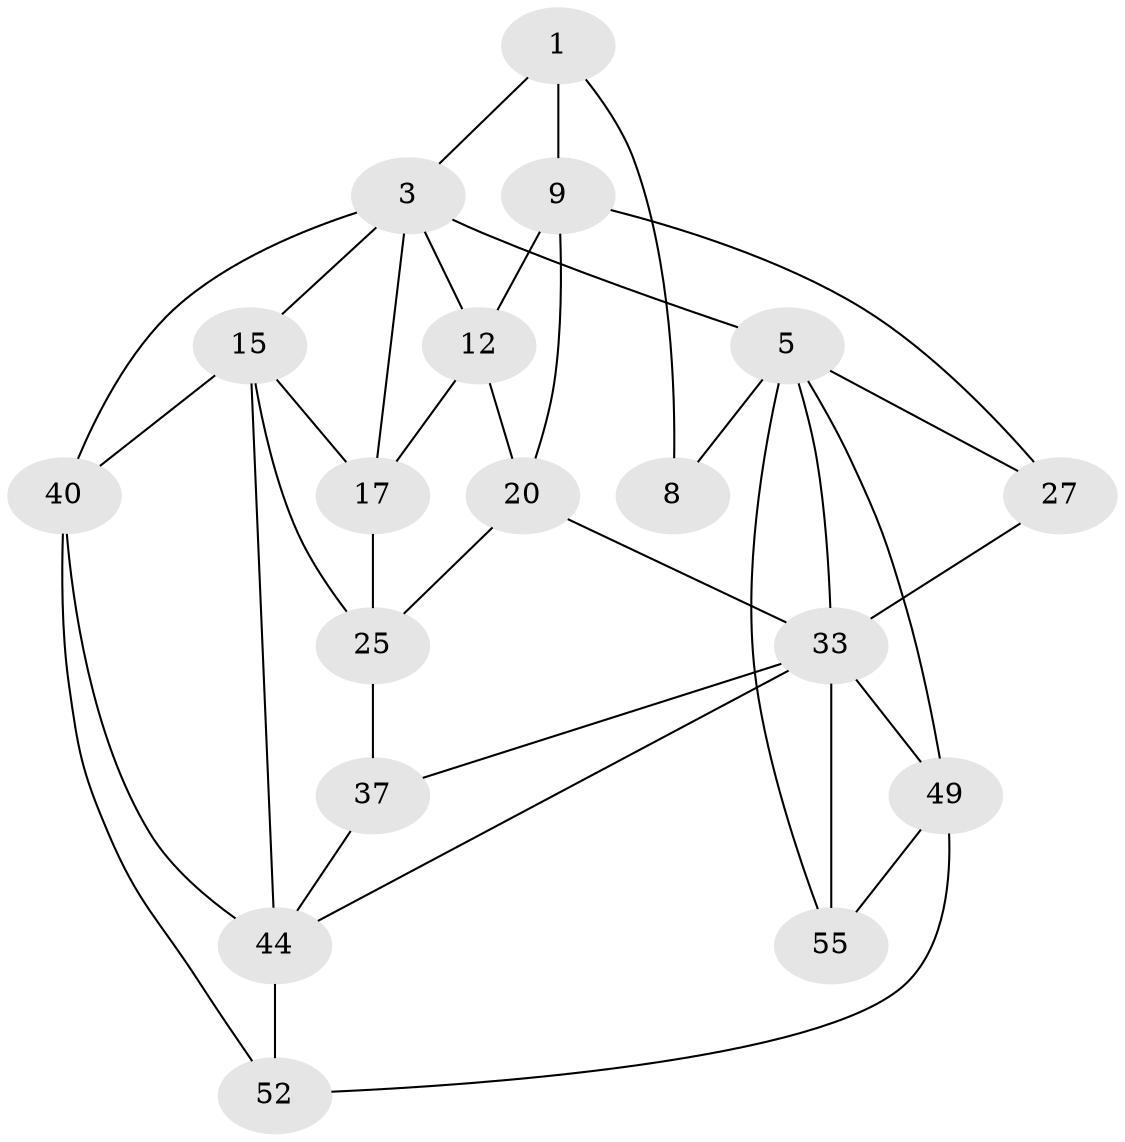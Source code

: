 // original degree distribution, {3: 0.03508771929824561, 4: 0.2631578947368421, 6: 0.21052631578947367, 5: 0.49122807017543857}
// Generated by graph-tools (version 1.1) at 2025/21/03/04/25 18:21:39]
// undirected, 18 vertices, 37 edges
graph export_dot {
graph [start="1"]
  node [color=gray90,style=filled];
  1 [pos="+0.14755472018629984+0",super="+2+7"];
  3 [pos="+0.7932045183170316+0",super="+11+4"];
  5 [pos="+0+0",super="+6+29+28"];
  8 [pos="+0.06384440317037395+0.2535959818607518"];
  9 [pos="+0.47395505191071163+0.06565157605061901",super="+10"];
  12 [pos="+0.5935083572527607+0.1324041262390761",super="+13+19"];
  15 [pos="+1+0.23029019945162293",super="+16"];
  17 [pos="+0.78010467729355+0.2093525386729827",super="+24+18"];
  20 [pos="+0.5177331192146516+0.31944162345502336",super="+21"];
  25 [pos="+0.7726141375481338+0.40216032787006134",super="+26"];
  27 [pos="+0.06309182495154929+0.6065845979585861"];
  33 [pos="+0.44844899532685734+0.6438552092626653",super="+38+34"];
  37 [pos="+0.6543475770106152+0.6086562920347681"];
  40 [pos="+1+0.885004212159321",super="+48"];
  44 [pos="+0.7722812134068581+0.760036790053462",super="+45"];
  49 [pos="+0.5898687340077375+0.8756068757995551",super="+50+53"];
  52 [pos="+0.7308948891663907+1"];
  55 [pos="+0.3742782830153418+0.9699097763589491"];
  1 -- 3;
  1 -- 9 [weight=2];
  1 -- 8;
  3 -- 17;
  3 -- 12;
  3 -- 15 [weight=2];
  3 -- 5 [weight=3];
  3 -- 40;
  5 -- 8 [weight=2];
  5 -- 49;
  5 -- 33;
  5 -- 55;
  5 -- 27;
  9 -- 12;
  9 -- 27;
  9 -- 20;
  12 -- 20 [weight=2];
  12 -- 17;
  15 -- 17;
  15 -- 40 [weight=2];
  15 -- 25;
  15 -- 44;
  17 -- 25 [weight=2];
  20 -- 25;
  20 -- 33;
  25 -- 37;
  27 -- 33;
  33 -- 37;
  33 -- 49 [weight=2];
  33 -- 44;
  33 -- 55;
  37 -- 44;
  40 -- 44;
  40 -- 52;
  44 -- 52;
  49 -- 55;
  49 -- 52;
}
